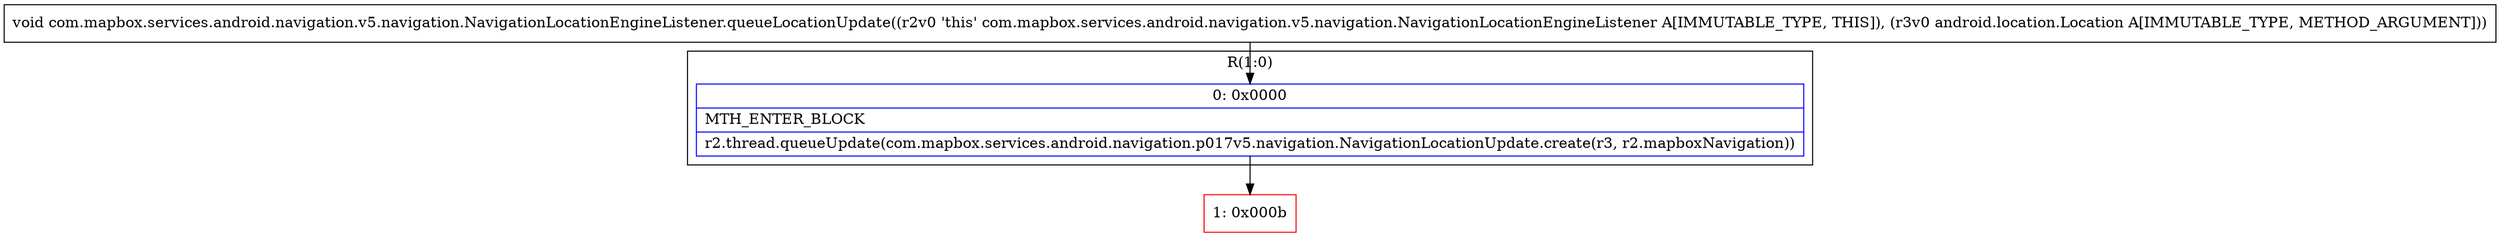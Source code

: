 digraph "CFG forcom.mapbox.services.android.navigation.v5.navigation.NavigationLocationEngineListener.queueLocationUpdate(Landroid\/location\/Location;)V" {
subgraph cluster_Region_1188881159 {
label = "R(1:0)";
node [shape=record,color=blue];
Node_0 [shape=record,label="{0\:\ 0x0000|MTH_ENTER_BLOCK\l|r2.thread.queueUpdate(com.mapbox.services.android.navigation.p017v5.navigation.NavigationLocationUpdate.create(r3, r2.mapboxNavigation))\l}"];
}
Node_1 [shape=record,color=red,label="{1\:\ 0x000b}"];
MethodNode[shape=record,label="{void com.mapbox.services.android.navigation.v5.navigation.NavigationLocationEngineListener.queueLocationUpdate((r2v0 'this' com.mapbox.services.android.navigation.v5.navigation.NavigationLocationEngineListener A[IMMUTABLE_TYPE, THIS]), (r3v0 android.location.Location A[IMMUTABLE_TYPE, METHOD_ARGUMENT])) }"];
MethodNode -> Node_0;
Node_0 -> Node_1;
}

